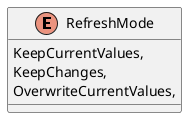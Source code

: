 @startuml
enum RefreshMode {
    KeepCurrentValues,
    KeepChanges,
    OverwriteCurrentValues,
}
@enduml
